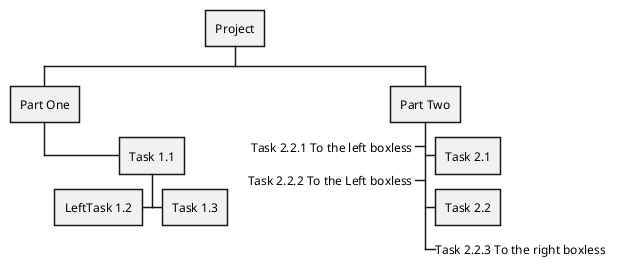 @startwbs
+ Project
 + Part One
  + Task 1.1
   - LeftTask 1.2
   + Task 1.3
 + Part Two
  + Task 2.1
  + Task 2.2
  -_ Task 2.2.1 To the left boxless
  -_ Task 2.2.2 To the Left boxless
  +_ Task 2.2.3 To the right boxless
@endwbs